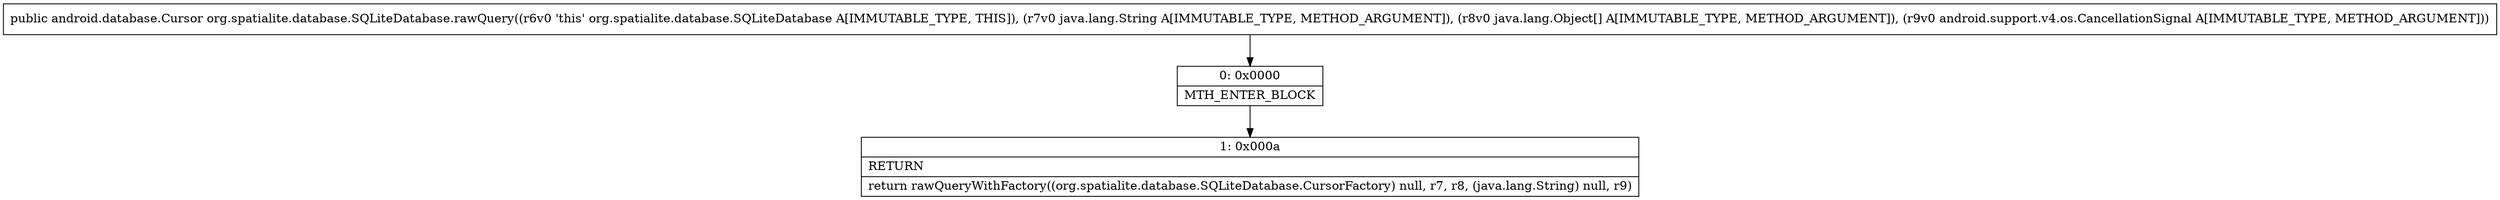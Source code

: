 digraph "CFG fororg.spatialite.database.SQLiteDatabase.rawQuery(Ljava\/lang\/String;[Ljava\/lang\/Object;Landroid\/support\/v4\/os\/CancellationSignal;)Landroid\/database\/Cursor;" {
Node_0 [shape=record,label="{0\:\ 0x0000|MTH_ENTER_BLOCK\l}"];
Node_1 [shape=record,label="{1\:\ 0x000a|RETURN\l|return rawQueryWithFactory((org.spatialite.database.SQLiteDatabase.CursorFactory) null, r7, r8, (java.lang.String) null, r9)\l}"];
MethodNode[shape=record,label="{public android.database.Cursor org.spatialite.database.SQLiteDatabase.rawQuery((r6v0 'this' org.spatialite.database.SQLiteDatabase A[IMMUTABLE_TYPE, THIS]), (r7v0 java.lang.String A[IMMUTABLE_TYPE, METHOD_ARGUMENT]), (r8v0 java.lang.Object[] A[IMMUTABLE_TYPE, METHOD_ARGUMENT]), (r9v0 android.support.v4.os.CancellationSignal A[IMMUTABLE_TYPE, METHOD_ARGUMENT])) }"];
MethodNode -> Node_0;
Node_0 -> Node_1;
}

